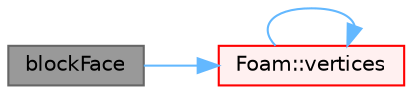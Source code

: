 digraph "blockFace"
{
 // LATEX_PDF_SIZE
  bgcolor="transparent";
  edge [fontname=Helvetica,fontsize=10,labelfontname=Helvetica,labelfontsize=10];
  node [fontname=Helvetica,fontsize=10,shape=box,height=0.2,width=0.4];
  rankdir="LR";
  Node1 [id="Node000001",label="blockFace",height=0.2,width=0.4,color="gray40", fillcolor="grey60", style="filled", fontcolor="black",tooltip=" "];
  Node1 -> Node2 [id="edge1_Node000001_Node000002",color="steelblue1",style="solid",tooltip=" "];
  Node2 [id="Node000002",label="Foam::vertices",height=0.2,width=0.4,color="red", fillcolor="#FFF0F0", style="filled",URL="$namespaceFoam.html#a9e912df466dcfd4ec1cf47f9ed673c85",tooltip=" "];
  Node2 -> Node2 [id="edge2_Node000002_Node000002",color="steelblue1",style="solid",tooltip=" "];
}
